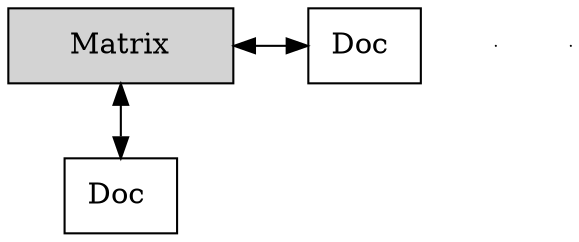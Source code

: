 digraph Sparse_Matrix{
node [shape=box]
graph[nodesep = 0.5];
Terminal [ label = "Matrix", width = 1.5, style = filled, group = 0 ];
e0[ shape = point, width = 0 ]
e1[ shape = point, width = 0 ]
Terminal -> YDoc [dir=both];
YDoc[label = "Doc " ,group =X0];
Terminal -> XDoc [dir=both];
XDoc[label = "Doc " , group =XDoc];
{ rank = same; Terminal; XDoc }
}
